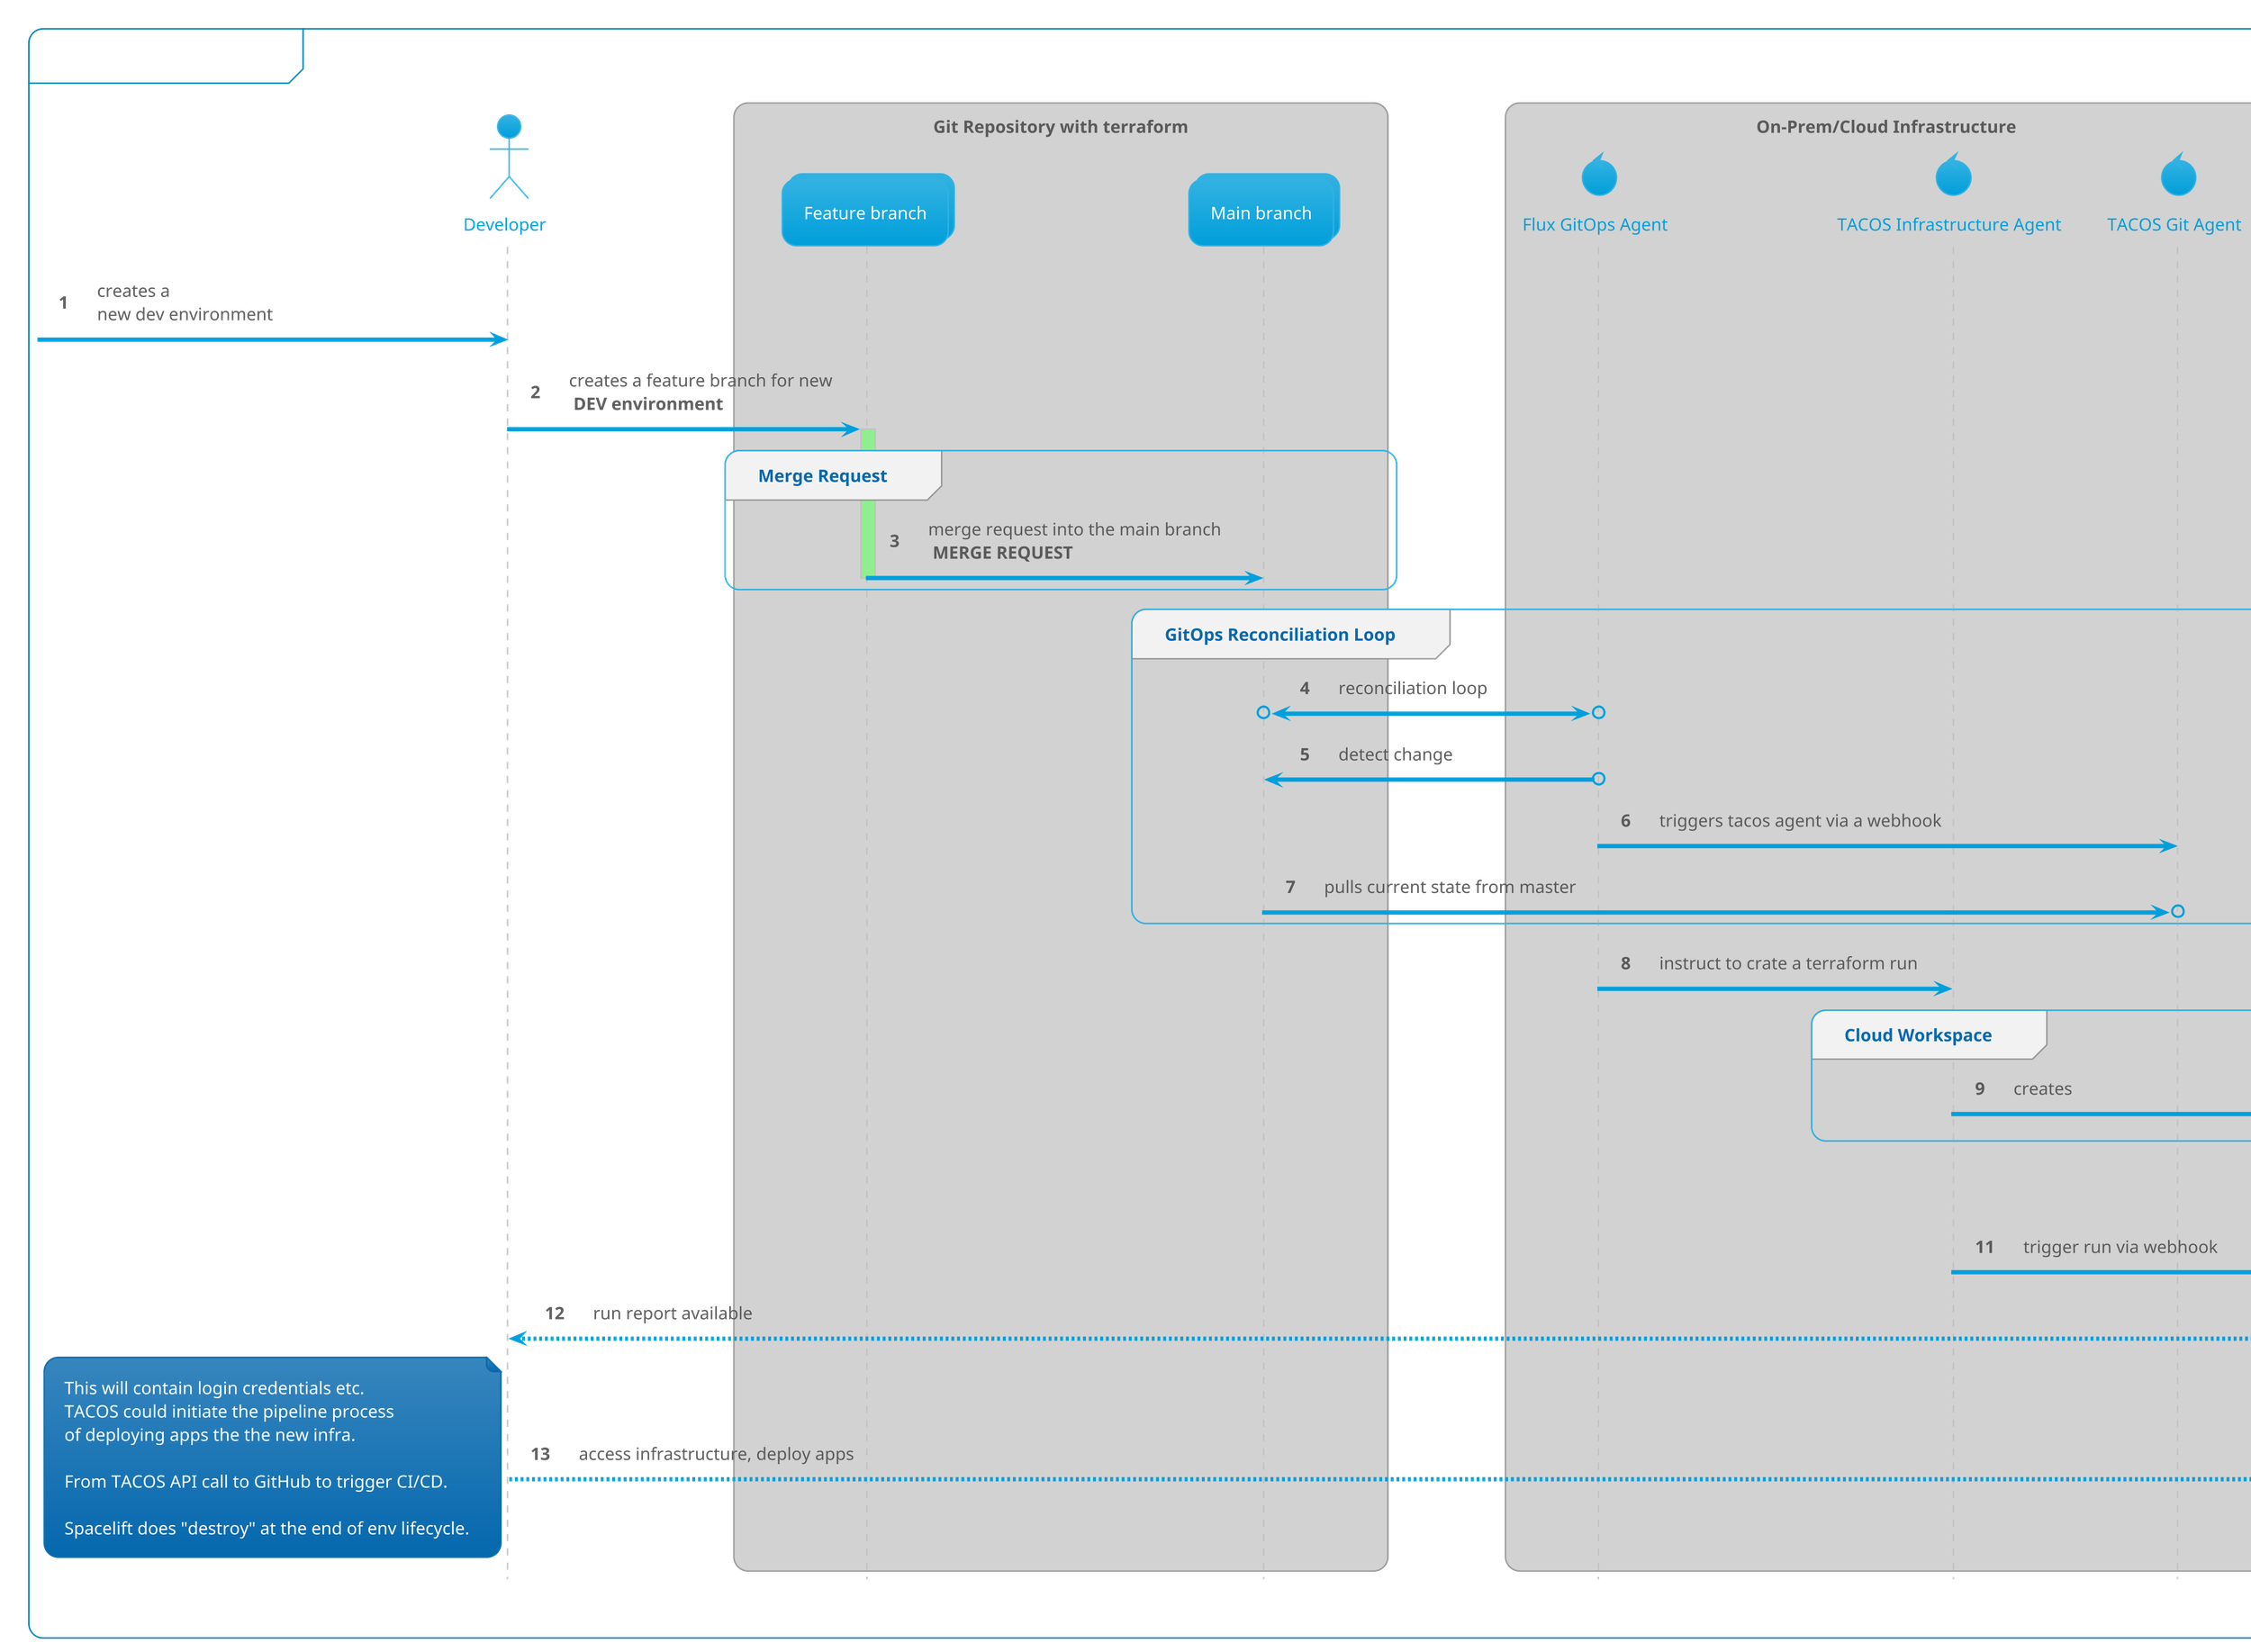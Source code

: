 @startuml gitops-tacos-flow
!theme bluegray
''!include default-font.iuml

mainframe **TACOS flow with GitOps**
hide footbox
autonumber

skinparam dpi 250
'scale max 1024 width
'scale .5 
'scale 600 height

actor "Developer" as dev
[-> dev : creates a\nnew dev environment

box "Git Repository with terraform"
    collections "Feature branch" as feature
    dev -> feature : creates a feature branch for new\n **DEV environment**
    collections "Main branch" as master
end box

group Merge Request
    activate feature #LightGreen
    feature -> master : merge request into the main branch\n **MERGE REQUEST**
    deactivate feature
end

box On-Prem/Cloud Infrastructure
    control "Flux GitOps Agent" as agent
    control "TACOS Infrastructure Agent" as tacos_agent
    control "TACOS Git Agent" as tacos_git_agent
        group GitOps Reconciliation Loop
            agent o<->o master : reconciliation loop
            master <-o agent : detect change
            agent -> tacos_git_agent : triggers tacos agent via a webhook
            tacos_git_agent o<- master : pulls current state from master
        end
    agent -> tacos_agent : instruct to crate a terraform run
end box

box TACOS Provider
    participant "TACOS Web UI" as web_ui
    participant "TACOS REST API" as tacos_rest_api
    group Cloud Workspace
        create participant "Terraform Run" as terraform_run
        tacos_agent -> terraform_run : creates
    end
end box

box Provisioned Environment
    collections "Provisioned Infrastructure" as infra
    terraform_run -> infra : creates new infrastructure
    tacos_agent -> tacos_rest_api : trigger run via webhook
end box

web_ui --> dev : run report available
dev --> infra : access infrastructure, deploy apps
note left
This will contain login credentials etc.
TACOS could initiate the pipeline process
of deploying apps the the new infra.

From TACOS API call to GitHub to trigger CI/CD.

Spacelift does "destroy" at the end of env lifecycle.
end note
@enduml

